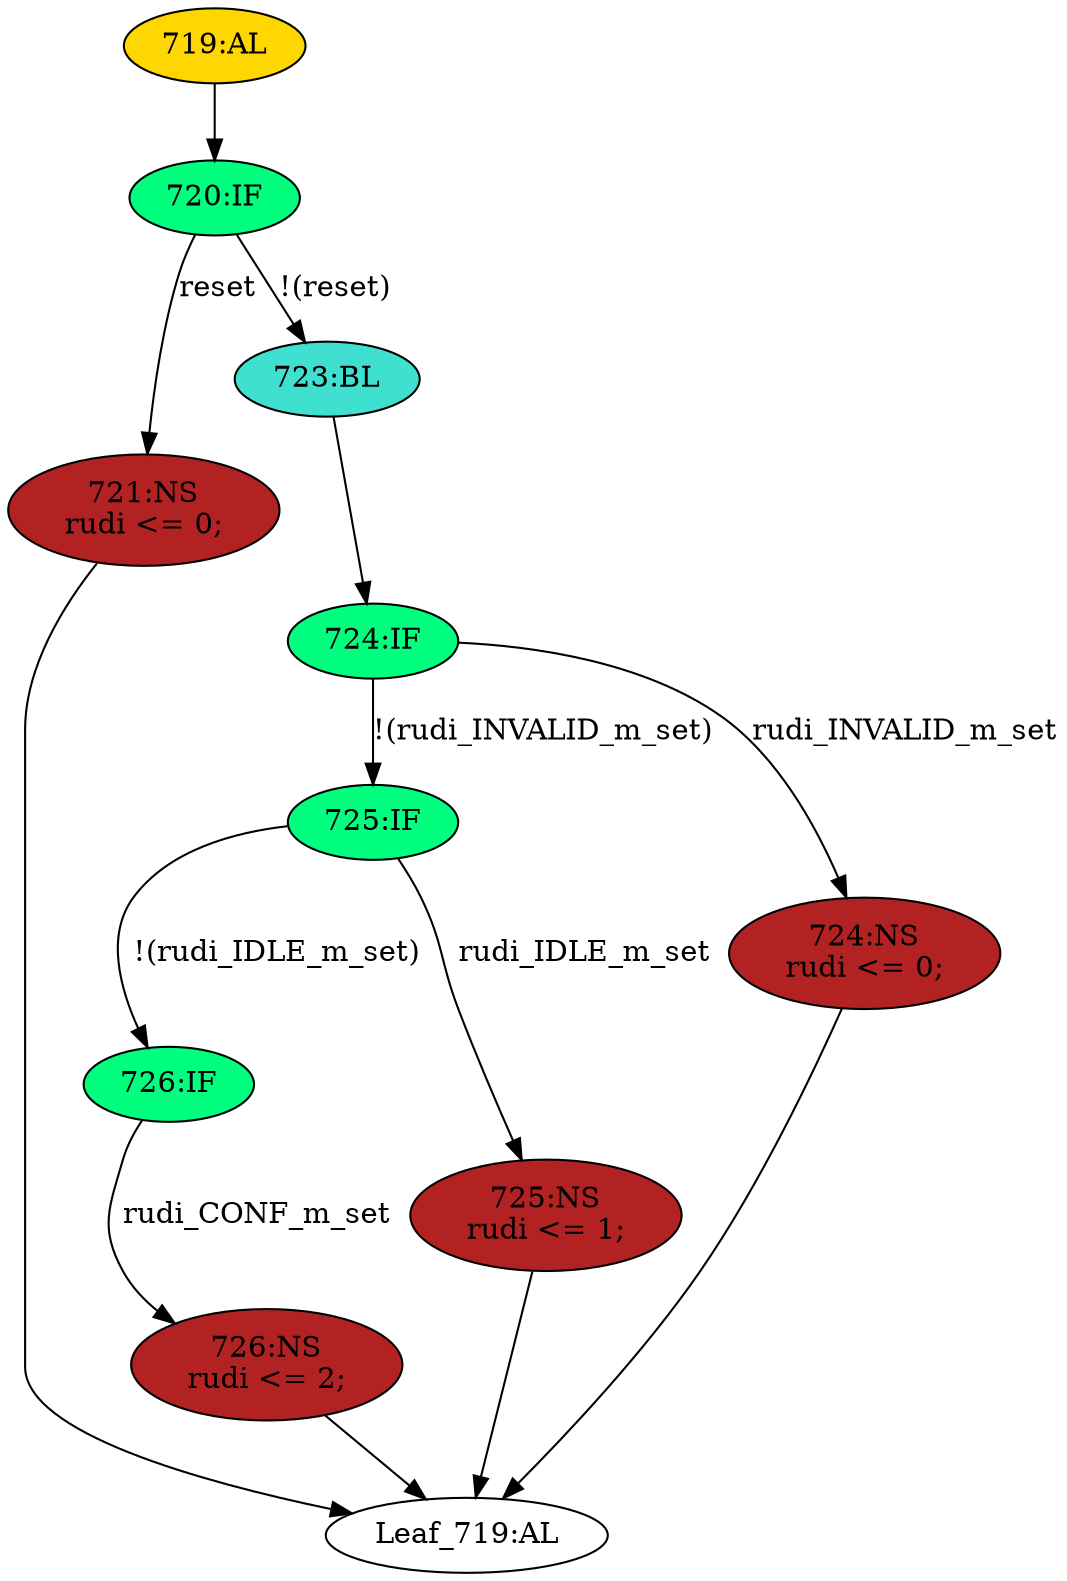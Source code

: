 strict digraph "" {
	node [label="\N"];
	"726:IF"	 [ast="<pyverilog.vparser.ast.IfStatement object at 0x7f702a65dad0>",
		fillcolor=springgreen,
		label="726:IF",
		statements="[]",
		style=filled,
		typ=IfStatement];
	"726:NS"	 [ast="<pyverilog.vparser.ast.NonblockingSubstitution object at 0x7f702a65db10>",
		fillcolor=firebrick,
		label="726:NS
rudi <= 2;",
		statements="[<pyverilog.vparser.ast.NonblockingSubstitution object at 0x7f702a65db10>]",
		style=filled,
		typ=NonblockingSubstitution];
	"726:IF" -> "726:NS"	 [cond="['rudi_CONF_m_set']",
		label=rudi_CONF_m_set,
		lineno=726];
	"721:NS"	 [ast="<pyverilog.vparser.ast.NonblockingSubstitution object at 0x7f702a65dcd0>",
		fillcolor=firebrick,
		label="721:NS
rudi <= 0;",
		statements="[<pyverilog.vparser.ast.NonblockingSubstitution object at 0x7f702a65dcd0>]",
		style=filled,
		typ=NonblockingSubstitution];
	"Leaf_719:AL"	 [def_var="['rudi']",
		label="Leaf_719:AL"];
	"721:NS" -> "Leaf_719:AL"	 [cond="[]",
		lineno=None];
	"725:IF"	 [ast="<pyverilog.vparser.ast.IfStatement object at 0x7f702a65de10>",
		fillcolor=springgreen,
		label="725:IF",
		statements="[]",
		style=filled,
		typ=IfStatement];
	"725:IF" -> "726:IF"	 [cond="['rudi_IDLE_m_set']",
		label="!(rudi_IDLE_m_set)",
		lineno=725];
	"725:NS"	 [ast="<pyverilog.vparser.ast.NonblockingSubstitution object at 0x7f702a65de50>",
		fillcolor=firebrick,
		label="725:NS
rudi <= 1;",
		statements="[<pyverilog.vparser.ast.NonblockingSubstitution object at 0x7f702a65de50>]",
		style=filled,
		typ=NonblockingSubstitution];
	"725:IF" -> "725:NS"	 [cond="['rudi_IDLE_m_set']",
		label=rudi_IDLE_m_set,
		lineno=725];
	"724:NS"	 [ast="<pyverilog.vparser.ast.NonblockingSubstitution object at 0x7f702a66b050>",
		fillcolor=firebrick,
		label="724:NS
rudi <= 0;",
		statements="[<pyverilog.vparser.ast.NonblockingSubstitution object at 0x7f702a66b050>]",
		style=filled,
		typ=NonblockingSubstitution];
	"724:NS" -> "Leaf_719:AL"	 [cond="[]",
		lineno=None];
	"719:AL"	 [ast="<pyverilog.vparser.ast.Always object at 0x7f702a66b1d0>",
		clk_sens=True,
		fillcolor=gold,
		label="719:AL",
		sens="['ck', 'reset']",
		statements="[]",
		style=filled,
		typ=Always,
		use_var="['reset', 'rudi_IDLE_m_set', 'rudi_INVALID_m_set', 'rudi_CONF_m_set']"];
	"720:IF"	 [ast="<pyverilog.vparser.ast.IfStatement object at 0x7f702a66b350>",
		fillcolor=springgreen,
		label="720:IF",
		statements="[]",
		style=filled,
		typ=IfStatement];
	"719:AL" -> "720:IF"	 [cond="[]",
		lineno=None];
	"720:IF" -> "721:NS"	 [cond="['reset']",
		label=reset,
		lineno=720];
	"723:BL"	 [ast="<pyverilog.vparser.ast.Block object at 0x7f702a66b390>",
		fillcolor=turquoise,
		label="723:BL",
		statements="[]",
		style=filled,
		typ=Block];
	"720:IF" -> "723:BL"	 [cond="['reset']",
		label="!(reset)",
		lineno=720];
	"724:IF"	 [ast="<pyverilog.vparser.ast.IfStatement object at 0x7f702a66b3d0>",
		fillcolor=springgreen,
		label="724:IF",
		statements="[]",
		style=filled,
		typ=IfStatement];
	"723:BL" -> "724:IF"	 [cond="[]",
		lineno=None];
	"724:IF" -> "725:IF"	 [cond="['rudi_INVALID_m_set']",
		label="!(rudi_INVALID_m_set)",
		lineno=724];
	"724:IF" -> "724:NS"	 [cond="['rudi_INVALID_m_set']",
		label=rudi_INVALID_m_set,
		lineno=724];
	"726:NS" -> "Leaf_719:AL"	 [cond="[]",
		lineno=None];
	"725:NS" -> "Leaf_719:AL"	 [cond="[]",
		lineno=None];
}

